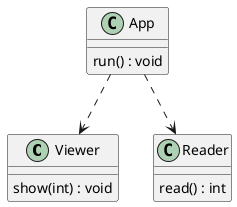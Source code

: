 @startuml

"Viewer" : show(int) : void
"Reader" : read() : int

"App" ..> "Reader"
"App" ..> "Viewer"

"App" : run() : void

@enduml
